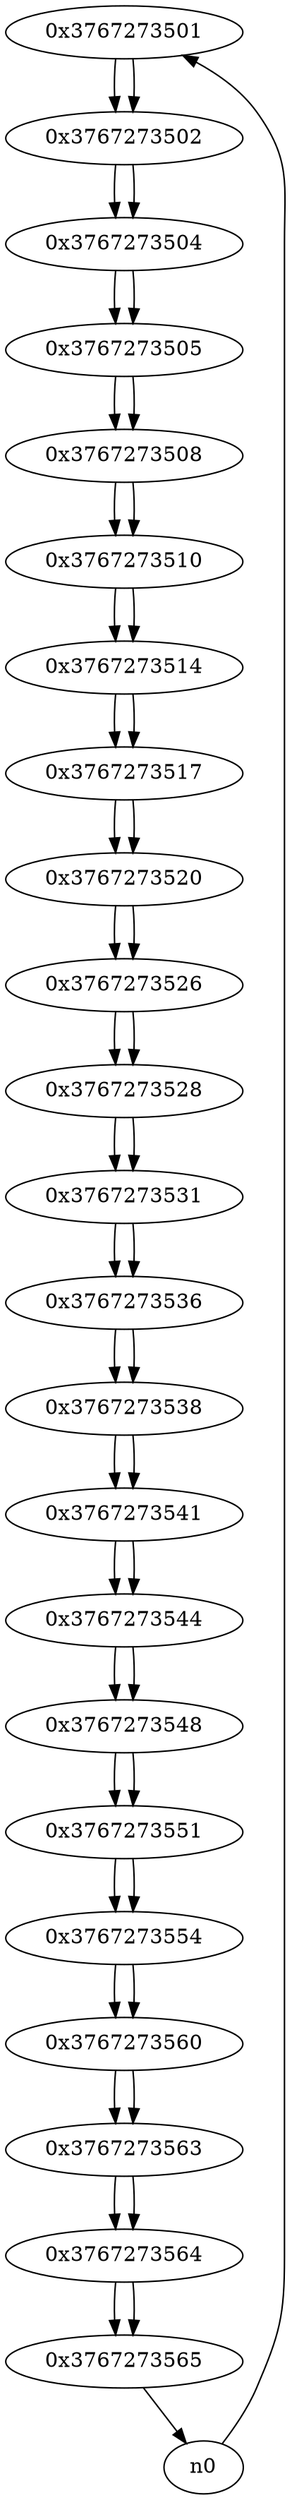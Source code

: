 digraph G{
/* nodes */
  n1 [label="0x3767273501"]
  n2 [label="0x3767273502"]
  n3 [label="0x3767273504"]
  n4 [label="0x3767273505"]
  n5 [label="0x3767273508"]
  n6 [label="0x3767273510"]
  n7 [label="0x3767273514"]
  n8 [label="0x3767273517"]
  n9 [label="0x3767273520"]
  n10 [label="0x3767273526"]
  n11 [label="0x3767273528"]
  n12 [label="0x3767273531"]
  n13 [label="0x3767273536"]
  n14 [label="0x3767273538"]
  n15 [label="0x3767273541"]
  n16 [label="0x3767273544"]
  n17 [label="0x3767273548"]
  n18 [label="0x3767273551"]
  n19 [label="0x3767273554"]
  n20 [label="0x3767273560"]
  n21 [label="0x3767273563"]
  n22 [label="0x3767273564"]
  n23 [label="0x3767273565"]
/* edges */
n1 -> n2;
n0 -> n1;
n2 -> n3;
n1 -> n2;
n3 -> n4;
n2 -> n3;
n4 -> n5;
n3 -> n4;
n5 -> n6;
n4 -> n5;
n6 -> n7;
n5 -> n6;
n7 -> n8;
n6 -> n7;
n8 -> n9;
n7 -> n8;
n9 -> n10;
n8 -> n9;
n10 -> n11;
n9 -> n10;
n11 -> n12;
n10 -> n11;
n12 -> n13;
n11 -> n12;
n13 -> n14;
n12 -> n13;
n14 -> n15;
n13 -> n14;
n15 -> n16;
n14 -> n15;
n16 -> n17;
n15 -> n16;
n17 -> n18;
n16 -> n17;
n18 -> n19;
n17 -> n18;
n19 -> n20;
n18 -> n19;
n20 -> n21;
n19 -> n20;
n21 -> n22;
n20 -> n21;
n22 -> n23;
n21 -> n22;
n23 -> n0;
n22 -> n23;
}
